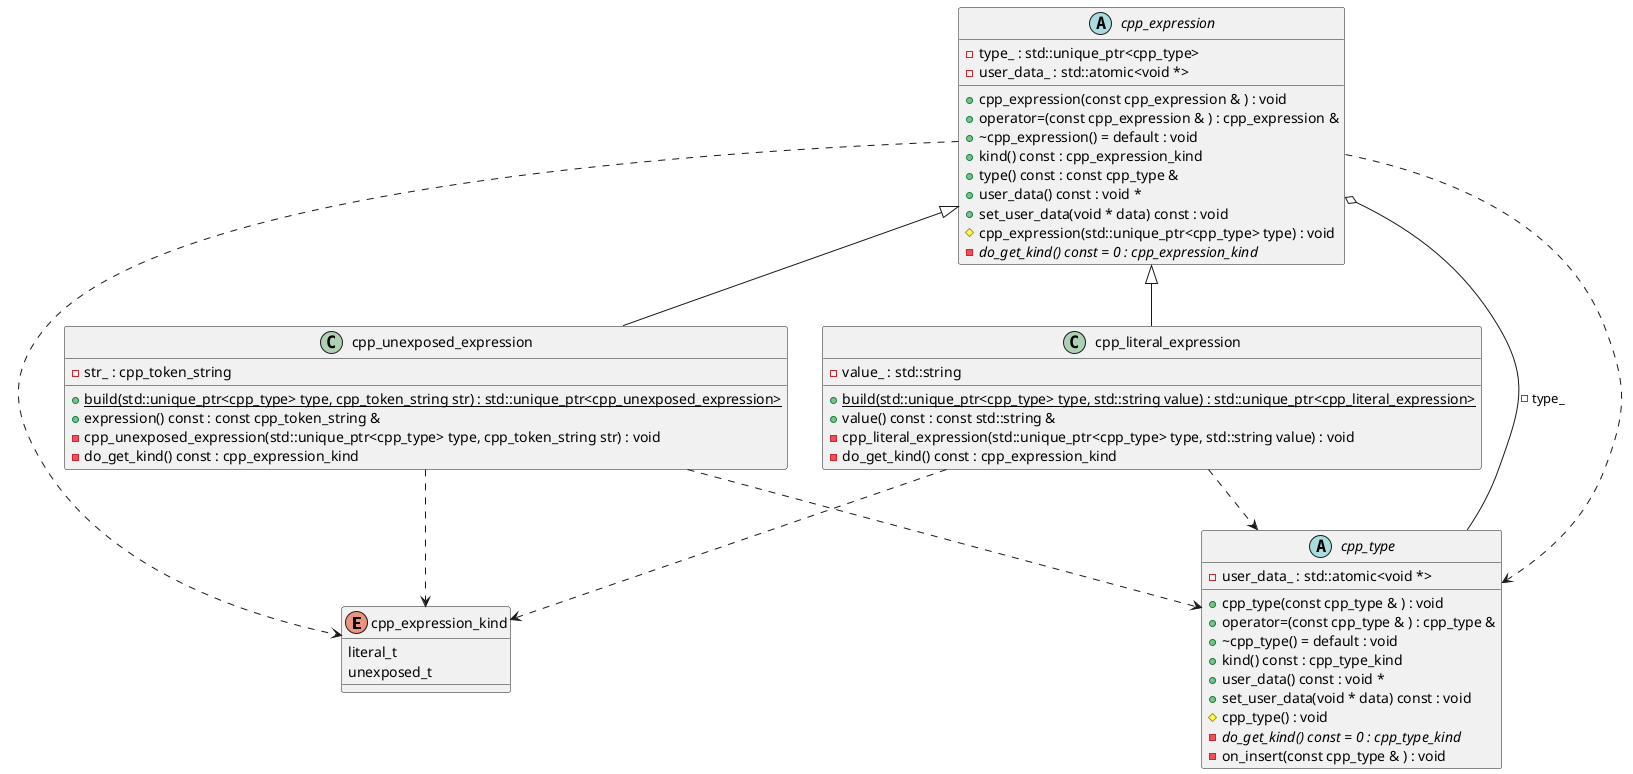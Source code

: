 @startuml
enum "cpp_expression_kind" as C_0000674801488983168216
enum C_0000674801488983168216 [[https://github.com/foonathan/cppast/blob/f00df6675d87c6983033d270728c57a55cd3db22/include/cppast/cppast_fwd.hpp#L93{cpp_expression_kind}]] {
literal_t
unexposed_t
}
abstract "cpp_type" as C_0001585653041236922459
abstract C_0001585653041236922459 [[https://github.com/foonathan/cppast/blob/f00df6675d87c6983033d270728c57a55cd3db22/include/cppast/cpp_type.hpp#L44{cpp_type}]] {
+cpp_type(const cpp_type & ) : void
+operator=(const cpp_type & ) : cpp_type &
+~cpp_type() = default : void
+kind() const : cpp_type_kind
+user_data() const : void *
+set_user_data(void * data) const : void
#cpp_type() : void
{abstract} -do_get_kind() const = 0 : cpp_type_kind
-on_insert(const cpp_type & ) : void
-user_data_ : std::atomic<void *> [[[https://github.com/foonathan/cppast/blob/f00df6675d87c6983033d270728c57a55cd3db22/include/cppast/cpp_type.hpp#L85{user_data_}]]]
}
abstract "cpp_expression" as C_0002228471918600734475
abstract C_0002228471918600734475 [[https://github.com/foonathan/cppast/blob/f00df6675d87c6983033d270728c57a55cd3db22/include/cppast/cpp_expression.hpp#L24{cpp_expression}]] {
+cpp_expression(const cpp_expression & ) : void
+operator=(const cpp_expression & ) : cpp_expression &
+~cpp_expression() = default : void
+kind() const : cpp_expression_kind
+type() const : const cpp_type &
+user_data() const : void *
+set_user_data(void * data) const : void
#cpp_expression(std::unique_ptr<cpp_type> type) : void
{abstract} -do_get_kind() const = 0 : cpp_expression_kind
-type_ : std::unique_ptr<cpp_type> [[[https://github.com/foonathan/cppast/blob/f00df6675d87c6983033d270728c57a55cd3db22/include/cppast/cpp_expression.hpp#L74{type_}]]]
-user_data_ : std::atomic<void *> [[[https://github.com/foonathan/cppast/blob/f00df6675d87c6983033d270728c57a55cd3db22/include/cppast/cpp_expression.hpp#L75{user_data_}]]]
}
class "cpp_unexposed_expression" as C_0000978206085606851269
class C_0000978206085606851269 [[https://github.com/foonathan/cppast/blob/f00df6675d87c6983033d270728c57a55cd3db22/include/cppast/cpp_expression.hpp#L81{cpp_unexposed_expression}]] {
{static} +build(std::unique_ptr<cpp_type> type, cpp_token_string str) : std::unique_ptr<cpp_unexposed_expression>
+expression() const : const cpp_token_string &
-cpp_unexposed_expression(std::unique_ptr<cpp_type> type, cpp_token_string str) : void
-do_get_kind() const : cpp_expression_kind
-str_ : cpp_token_string [[[https://github.com/foonathan/cppast/blob/f00df6675d87c6983033d270728c57a55cd3db22/include/cppast/cpp_expression.hpp#L108{str_}]]]
}
class "cpp_literal_expression" as C_0001481645313438672561
class C_0001481645313438672561 [[https://github.com/foonathan/cppast/blob/f00df6675d87c6983033d270728c57a55cd3db22/include/cppast/cpp_expression.hpp#L112{cpp_literal_expression}]] {
{static} +build(std::unique_ptr<cpp_type> type, std::string value) : std::unique_ptr<cpp_literal_expression>
+value() const : const std::string &
-cpp_literal_expression(std::unique_ptr<cpp_type> type, std::string value) : void
-do_get_kind() const : cpp_expression_kind
-value_ : std::string [[[https://github.com/foonathan/cppast/blob/f00df6675d87c6983033d270728c57a55cd3db22/include/cppast/cpp_expression.hpp#L139{value_}]]]
}
C_0002228471918600734475 ..> C_0000674801488983168216
C_0002228471918600734475 ..> C_0001585653041236922459
C_0002228471918600734475 o-- C_0001585653041236922459 : -type_
C_0000978206085606851269 ..> C_0001585653041236922459
C_0000978206085606851269 ..> C_0000674801488983168216
C_0002228471918600734475 <|-- C_0000978206085606851269
C_0001481645313438672561 ..> C_0001585653041236922459
C_0001481645313438672561 ..> C_0000674801488983168216
C_0002228471918600734475 <|-- C_0001481645313438672561

'Generated with clang-uml, version 0.3.5-1-g9a5a152
'LLVM version Ubuntu clang version 15.0.6
@enduml

